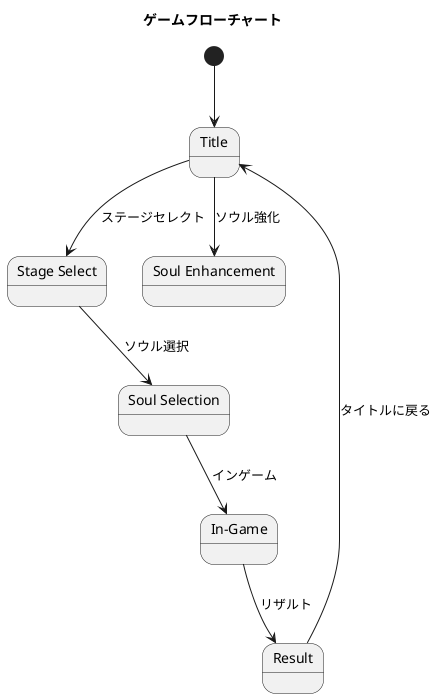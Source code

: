 @startuml

title ゲームフローチャート

state "Title" as Title
state "Stage Select" as StageSelect
state "Soul Enhancement" as SoulEnhance
state "Soul Selection" as SoulSelect
state "In-Game" as InGame
state "Result" as Result

[*] --> Title
Title --> StageSelect : ステージセレクト
Title --> SoulEnhance : ソウル強化
StageSelect --> SoulSelect : ソウル選択
SoulSelect --> InGame : インゲーム
InGame --> Result : リザルト
Result --> Title : タイトルに戻る

@enduml
